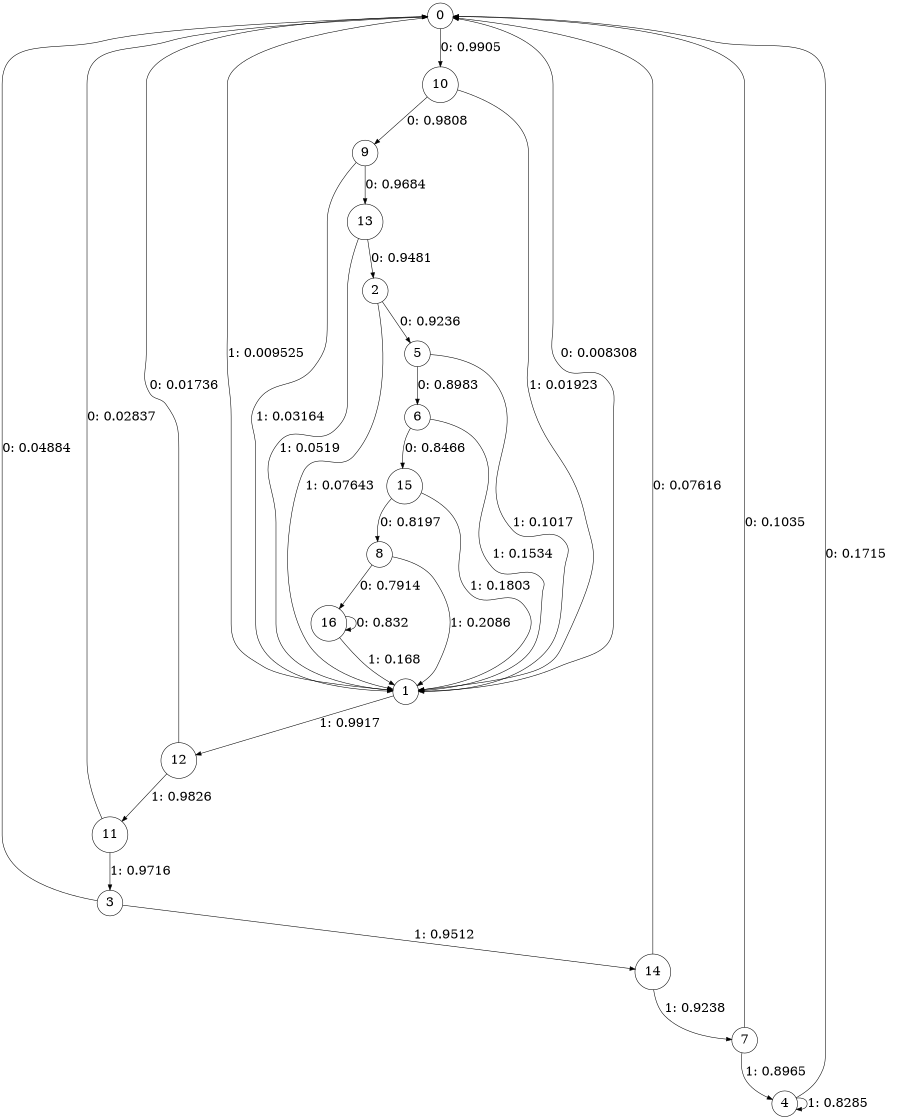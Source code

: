 digraph "ch4_random_source_L10" {
size = "6,8.5";
ratio = "fill";
node [shape = circle];
node [fontsize = 24];
edge [fontsize = 24];
0 -> 10 [label = "0: 0.9905   "];
0 -> 1 [label = "1: 0.009525  "];
1 -> 0 [label = "0: 0.008308  "];
1 -> 12 [label = "1: 0.9917   "];
2 -> 5 [label = "0: 0.9236   "];
2 -> 1 [label = "1: 0.07643  "];
3 -> 0 [label = "0: 0.04884  "];
3 -> 14 [label = "1: 0.9512   "];
4 -> 0 [label = "0: 0.1715   "];
4 -> 4 [label = "1: 0.8285   "];
5 -> 6 [label = "0: 0.8983   "];
5 -> 1 [label = "1: 0.1017   "];
6 -> 15 [label = "0: 0.8466   "];
6 -> 1 [label = "1: 0.1534   "];
7 -> 0 [label = "0: 0.1035   "];
7 -> 4 [label = "1: 0.8965   "];
8 -> 16 [label = "0: 0.7914   "];
8 -> 1 [label = "1: 0.2086   "];
9 -> 13 [label = "0: 0.9684   "];
9 -> 1 [label = "1: 0.03164  "];
10 -> 9 [label = "0: 0.9808   "];
10 -> 1 [label = "1: 0.01923  "];
11 -> 0 [label = "0: 0.02837  "];
11 -> 3 [label = "1: 0.9716   "];
12 -> 0 [label = "0: 0.01736  "];
12 -> 11 [label = "1: 0.9826   "];
13 -> 2 [label = "0: 0.9481   "];
13 -> 1 [label = "1: 0.0519   "];
14 -> 0 [label = "0: 0.07616  "];
14 -> 7 [label = "1: 0.9238   "];
15 -> 8 [label = "0: 0.8197   "];
15 -> 1 [label = "1: 0.1803   "];
16 -> 16 [label = "0: 0.832    "];
16 -> 1 [label = "1: 0.168    "];
}